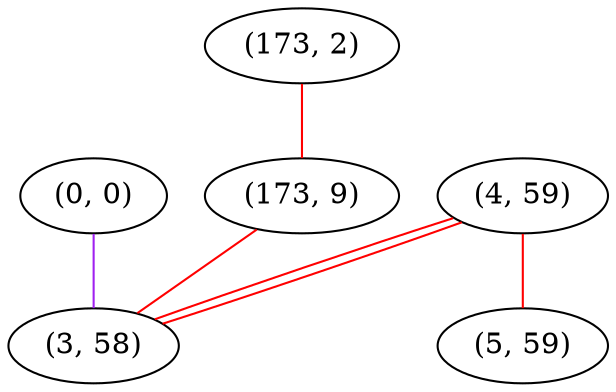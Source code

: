 graph "" {
"(0, 0)";
"(173, 2)";
"(4, 59)";
"(5, 59)";
"(173, 9)";
"(3, 58)";
"(0, 0)" -- "(3, 58)"  [color=purple, key=0, weight=4];
"(173, 2)" -- "(173, 9)"  [color=red, key=0, weight=1];
"(4, 59)" -- "(3, 58)"  [color=red, key=0, weight=1];
"(4, 59)" -- "(3, 58)"  [color=red, key=1, weight=1];
"(4, 59)" -- "(5, 59)"  [color=red, key=0, weight=1];
"(173, 9)" -- "(3, 58)"  [color=red, key=0, weight=1];
}
